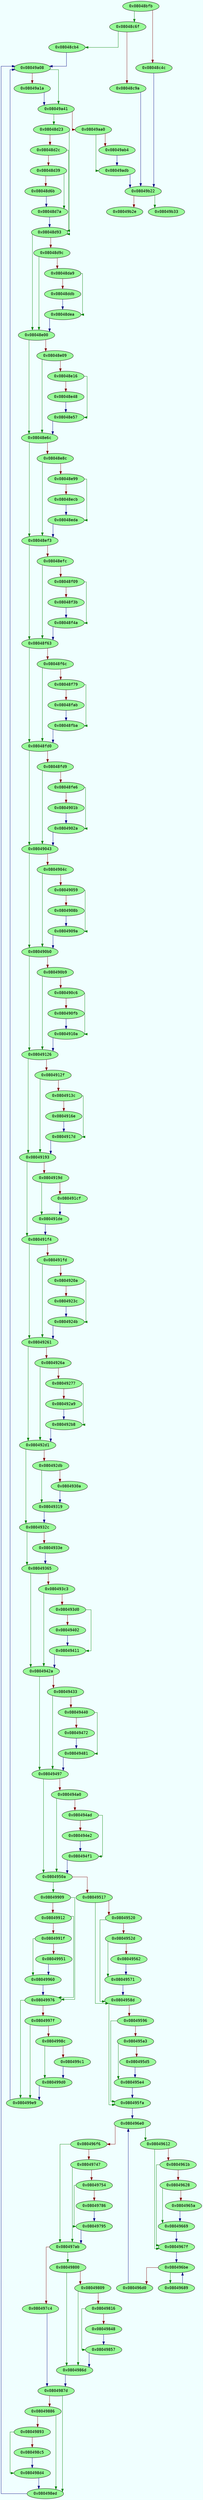 digraph code {
	graph [bgcolor=azure fontsize=8 fontname="Courier" splines="ortho"];
	node [fillcolor=gray style=filled];
	edge [arrowhead="normal"];
	"0x08048bfb" -> "0x08048c6f" [color="#007f00"];
	"0x08048bfb" -> "0x08048c4c" [color="#7f0000"];
	"0x08048bfb" [URL="main/0x08048bfb", fillcolor="palegreen",color="black", fontname="Courier",label="0x08048bfb"]
	"0x08048c4c" -> "0x08049b22" [color="#00007f"];
	"0x08048c4c" [URL="main/0x08048c4c", fillcolor="palegreen",color="black", fontname="Courier",label="0x08048c4c"]
	"0x08048c6f" -> "0x08048cb4" [color="#007f00"];
	"0x08048c6f" -> "0x08048c9a" [color="#7f0000"];
	"0x08048c6f" [URL="main/0x08048c6f", fillcolor="palegreen",color="black", fontname="Courier",label="0x08048c6f"]
	"0x08048c9a" -> "0x08049b22" [color="#00007f"];
	"0x08048c9a" [URL="main/0x08048c9a", fillcolor="palegreen",color="black", fontname="Courier",label="0x08048c9a"]
	"0x08048cb4" -> "0x08049a08" [color="#00007f"];
	"0x08048cb4" [URL="main/0x08048cb4", fillcolor="palegreen",color="black", fontname="Courier",label="0x08048cb4"]
	"0x08048d23" -> "0x08048d93" [color="#007f00"];
	"0x08048d23" -> "0x08048d2c" [color="#7f0000"];
	"0x08048d23" [URL="main/0x08048d23", fillcolor="palegreen",color="black", fontname="Courier",label="0x08048d23"]
	"0x08048d2c" -> "0x08048d93" [color="#007f00"];
	"0x08048d2c" -> "0x08048d39" [color="#7f0000"];
	"0x08048d2c" [URL="main/0x08048d2c", fillcolor="palegreen",color="black", fontname="Courier",label="0x08048d2c"]
	"0x08048d39" -> "0x08048d7a" [color="#007f00"];
	"0x08048d39" -> "0x08048d6b" [color="#7f0000"];
	"0x08048d39" [URL="main/0x08048d39", fillcolor="palegreen",color="black", fontname="Courier",label="0x08048d39"]
	"0x08048d6b" -> "0x08048d7a" [color="#00007f"];
	"0x08048d6b" [URL="main/0x08048d6b", fillcolor="palegreen",color="black", fontname="Courier",label="0x08048d6b"]
	"0x08048d7a" -> "0x08048d93" [color="#00007f"];
	"0x08048d7a" [URL="main/0x08048d7a", fillcolor="palegreen",color="black", fontname="Courier",label="0x08048d7a"]
	"0x08048d93" -> "0x08048e00" [color="#007f00"];
	"0x08048d93" -> "0x08048d9c" [color="#7f0000"];
	"0x08048d93" [URL="main/0x08048d93", fillcolor="palegreen",color="black", fontname="Courier",label="0x08048d93"]
	"0x08048d9c" -> "0x08048e00" [color="#007f00"];
	"0x08048d9c" -> "0x08048da9" [color="#7f0000"];
	"0x08048d9c" [URL="main/0x08048d9c", fillcolor="palegreen",color="black", fontname="Courier",label="0x08048d9c"]
	"0x08048da9" -> "0x08048dea" [color="#007f00"];
	"0x08048da9" -> "0x08048ddb" [color="#7f0000"];
	"0x08048da9" [URL="main/0x08048da9", fillcolor="palegreen",color="black", fontname="Courier",label="0x08048da9"]
	"0x08048ddb" -> "0x08048dea" [color="#00007f"];
	"0x08048ddb" [URL="main/0x08048ddb", fillcolor="palegreen",color="black", fontname="Courier",label="0x08048ddb"]
	"0x08048dea" -> "0x08048e00" [color="#00007f"];
	"0x08048dea" [URL="main/0x08048dea", fillcolor="palegreen",color="black", fontname="Courier",label="0x08048dea"]
	"0x08048e00" -> "0x08048e6c" [color="#007f00"];
	"0x08048e00" -> "0x08048e09" [color="#7f0000"];
	"0x08048e00" [URL="main/0x08048e00", fillcolor="palegreen",color="black", fontname="Courier",label="0x08048e00"]
	"0x08048e09" -> "0x08048e6c" [color="#007f00"];
	"0x08048e09" -> "0x08048e16" [color="#7f0000"];
	"0x08048e09" [URL="main/0x08048e09", fillcolor="palegreen",color="black", fontname="Courier",label="0x08048e09"]
	"0x08048e16" -> "0x08048e57" [color="#007f00"];
	"0x08048e16" -> "0x08048e48" [color="#7f0000"];
	"0x08048e16" [URL="main/0x08048e16", fillcolor="palegreen",color="black", fontname="Courier",label="0x08048e16"]
	"0x08048e48" -> "0x08048e57" [color="#00007f"];
	"0x08048e48" [URL="main/0x08048e48", fillcolor="palegreen",color="black", fontname="Courier",label="0x08048e48"]
	"0x08048e57" -> "0x08048e6c" [color="#00007f"];
	"0x08048e57" [URL="main/0x08048e57", fillcolor="palegreen",color="black", fontname="Courier",label="0x08048e57"]
	"0x08048e6c" -> "0x08048ef3" [color="#007f00"];
	"0x08048e6c" -> "0x08048e8c" [color="#7f0000"];
	"0x08048e6c" [URL="main/0x08048e6c", fillcolor="palegreen",color="black", fontname="Courier",label="0x08048e6c"]
	"0x08048e8c" -> "0x08048ef3" [color="#007f00"];
	"0x08048e8c" -> "0x08048e99" [color="#7f0000"];
	"0x08048e8c" [URL="main/0x08048e8c", fillcolor="palegreen",color="black", fontname="Courier",label="0x08048e8c"]
	"0x08048e99" -> "0x08048eda" [color="#007f00"];
	"0x08048e99" -> "0x08048ecb" [color="#7f0000"];
	"0x08048e99" [URL="main/0x08048e99", fillcolor="palegreen",color="black", fontname="Courier",label="0x08048e99"]
	"0x08048ecb" -> "0x08048eda" [color="#00007f"];
	"0x08048ecb" [URL="main/0x08048ecb", fillcolor="palegreen",color="black", fontname="Courier",label="0x08048ecb"]
	"0x08048eda" -> "0x08048ef3" [color="#00007f"];
	"0x08048eda" [URL="main/0x08048eda", fillcolor="palegreen",color="black", fontname="Courier",label="0x08048eda"]
	"0x08048ef3" -> "0x08048f63" [color="#007f00"];
	"0x08048ef3" -> "0x08048efc" [color="#7f0000"];
	"0x08048ef3" [URL="main/0x08048ef3", fillcolor="palegreen",color="black", fontname="Courier",label="0x08048ef3"]
	"0x08048efc" -> "0x08048f63" [color="#007f00"];
	"0x08048efc" -> "0x08048f09" [color="#7f0000"];
	"0x08048efc" [URL="main/0x08048efc", fillcolor="palegreen",color="black", fontname="Courier",label="0x08048efc"]
	"0x08048f09" -> "0x08048f4a" [color="#007f00"];
	"0x08048f09" -> "0x08048f3b" [color="#7f0000"];
	"0x08048f09" [URL="main/0x08048f09", fillcolor="palegreen",color="black", fontname="Courier",label="0x08048f09"]
	"0x08048f3b" -> "0x08048f4a" [color="#00007f"];
	"0x08048f3b" [URL="main/0x08048f3b", fillcolor="palegreen",color="black", fontname="Courier",label="0x08048f3b"]
	"0x08048f4a" -> "0x08048f63" [color="#00007f"];
	"0x08048f4a" [URL="main/0x08048f4a", fillcolor="palegreen",color="black", fontname="Courier",label="0x08048f4a"]
	"0x08048f63" -> "0x08048fd0" [color="#007f00"];
	"0x08048f63" -> "0x08048f6c" [color="#7f0000"];
	"0x08048f63" [URL="main/0x08048f63", fillcolor="palegreen",color="black", fontname="Courier",label="0x08048f63"]
	"0x08048f6c" -> "0x08048fd0" [color="#007f00"];
	"0x08048f6c" -> "0x08048f79" [color="#7f0000"];
	"0x08048f6c" [URL="main/0x08048f6c", fillcolor="palegreen",color="black", fontname="Courier",label="0x08048f6c"]
	"0x08048f79" -> "0x08048fba" [color="#007f00"];
	"0x08048f79" -> "0x08048fab" [color="#7f0000"];
	"0x08048f79" [URL="main/0x08048f79", fillcolor="palegreen",color="black", fontname="Courier",label="0x08048f79"]
	"0x08048fab" -> "0x08048fba" [color="#00007f"];
	"0x08048fab" [URL="main/0x08048fab", fillcolor="palegreen",color="black", fontname="Courier",label="0x08048fab"]
	"0x08048fba" -> "0x08048fd0" [color="#00007f"];
	"0x08048fba" [URL="main/0x08048fba", fillcolor="palegreen",color="black", fontname="Courier",label="0x08048fba"]
	"0x08048fd0" -> "0x08049043" [color="#007f00"];
	"0x08048fd0" -> "0x08048fd9" [color="#7f0000"];
	"0x08048fd0" [URL="main/0x08048fd0", fillcolor="palegreen",color="black", fontname="Courier",label="0x08048fd0"]
	"0x08048fd9" -> "0x08049043" [color="#007f00"];
	"0x08048fd9" -> "0x08048fe6" [color="#7f0000"];
	"0x08048fd9" [URL="main/0x08048fd9", fillcolor="palegreen",color="black", fontname="Courier",label="0x08048fd9"]
	"0x08048fe6" -> "0x0804902a" [color="#007f00"];
	"0x08048fe6" -> "0x0804901b" [color="#7f0000"];
	"0x08048fe6" [URL="main/0x08048fe6", fillcolor="palegreen",color="black", fontname="Courier",label="0x08048fe6"]
	"0x0804901b" -> "0x0804902a" [color="#00007f"];
	"0x0804901b" [URL="main/0x0804901b", fillcolor="palegreen",color="black", fontname="Courier",label="0x0804901b"]
	"0x0804902a" -> "0x08049043" [color="#00007f"];
	"0x0804902a" [URL="main/0x0804902a", fillcolor="palegreen",color="black", fontname="Courier",label="0x0804902a"]
	"0x08049043" -> "0x080490b0" [color="#007f00"];
	"0x08049043" -> "0x0804904c" [color="#7f0000"];
	"0x08049043" [URL="main/0x08049043", fillcolor="palegreen",color="black", fontname="Courier",label="0x08049043"]
	"0x0804904c" -> "0x080490b0" [color="#007f00"];
	"0x0804904c" -> "0x08049059" [color="#7f0000"];
	"0x0804904c" [URL="main/0x0804904c", fillcolor="palegreen",color="black", fontname="Courier",label="0x0804904c"]
	"0x08049059" -> "0x0804909a" [color="#007f00"];
	"0x08049059" -> "0x0804908b" [color="#7f0000"];
	"0x08049059" [URL="main/0x08049059", fillcolor="palegreen",color="black", fontname="Courier",label="0x08049059"]
	"0x0804908b" -> "0x0804909a" [color="#00007f"];
	"0x0804908b" [URL="main/0x0804908b", fillcolor="palegreen",color="black", fontname="Courier",label="0x0804908b"]
	"0x0804909a" -> "0x080490b0" [color="#00007f"];
	"0x0804909a" [URL="main/0x0804909a", fillcolor="palegreen",color="black", fontname="Courier",label="0x0804909a"]
	"0x080490b0" -> "0x08049126" [color="#007f00"];
	"0x080490b0" -> "0x080490b9" [color="#7f0000"];
	"0x080490b0" [URL="main/0x080490b0", fillcolor="palegreen",color="black", fontname="Courier",label="0x080490b0"]
	"0x080490b9" -> "0x08049126" [color="#007f00"];
	"0x080490b9" -> "0x080490c6" [color="#7f0000"];
	"0x080490b9" [URL="main/0x080490b9", fillcolor="palegreen",color="black", fontname="Courier",label="0x080490b9"]
	"0x080490c6" -> "0x0804910a" [color="#007f00"];
	"0x080490c6" -> "0x080490fb" [color="#7f0000"];
	"0x080490c6" [URL="main/0x080490c6", fillcolor="palegreen",color="black", fontname="Courier",label="0x080490c6"]
	"0x080490fb" -> "0x0804910a" [color="#00007f"];
	"0x080490fb" [URL="main/0x080490fb", fillcolor="palegreen",color="black", fontname="Courier",label="0x080490fb"]
	"0x0804910a" -> "0x08049126" [color="#00007f"];
	"0x0804910a" [URL="main/0x0804910a", fillcolor="palegreen",color="black", fontname="Courier",label="0x0804910a"]
	"0x08049126" -> "0x08049193" [color="#007f00"];
	"0x08049126" -> "0x0804912f" [color="#7f0000"];
	"0x08049126" [URL="main/0x08049126", fillcolor="palegreen",color="black", fontname="Courier",label="0x08049126"]
	"0x0804912f" -> "0x08049193" [color="#007f00"];
	"0x0804912f" -> "0x0804913c" [color="#7f0000"];
	"0x0804912f" [URL="main/0x0804912f", fillcolor="palegreen",color="black", fontname="Courier",label="0x0804912f"]
	"0x0804913c" -> "0x0804917d" [color="#007f00"];
	"0x0804913c" -> "0x0804916e" [color="#7f0000"];
	"0x0804913c" [URL="main/0x0804913c", fillcolor="palegreen",color="black", fontname="Courier",label="0x0804913c"]
	"0x0804916e" -> "0x0804917d" [color="#00007f"];
	"0x0804916e" [URL="main/0x0804916e", fillcolor="palegreen",color="black", fontname="Courier",label="0x0804916e"]
	"0x0804917d" -> "0x08049193" [color="#00007f"];
	"0x0804917d" [URL="main/0x0804917d", fillcolor="palegreen",color="black", fontname="Courier",label="0x0804917d"]
	"0x08049193" -> "0x080491f4" [color="#007f00"];
	"0x08049193" -> "0x0804919d" [color="#7f0000"];
	"0x08049193" [URL="main/0x08049193", fillcolor="palegreen",color="black", fontname="Courier",label="0x08049193"]
	"0x0804919d" -> "0x080491de" [color="#007f00"];
	"0x0804919d" -> "0x080491cf" [color="#7f0000"];
	"0x0804919d" [URL="main/0x0804919d", fillcolor="palegreen",color="black", fontname="Courier",label="0x0804919d"]
	"0x080491cf" -> "0x080491de" [color="#00007f"];
	"0x080491cf" [URL="main/0x080491cf", fillcolor="palegreen",color="black", fontname="Courier",label="0x080491cf"]
	"0x080491de" -> "0x080491f4" [color="#00007f"];
	"0x080491de" [URL="main/0x080491de", fillcolor="palegreen",color="black", fontname="Courier",label="0x080491de"]
	"0x080491f4" -> "0x08049261" [color="#007f00"];
	"0x080491f4" -> "0x080491fd" [color="#7f0000"];
	"0x080491f4" [URL="main/0x080491f4", fillcolor="palegreen",color="black", fontname="Courier",label="0x080491f4"]
	"0x080491fd" -> "0x08049261" [color="#007f00"];
	"0x080491fd" -> "0x0804920a" [color="#7f0000"];
	"0x080491fd" [URL="main/0x080491fd", fillcolor="palegreen",color="black", fontname="Courier",label="0x080491fd"]
	"0x0804920a" -> "0x0804924b" [color="#007f00"];
	"0x0804920a" -> "0x0804923c" [color="#7f0000"];
	"0x0804920a" [URL="main/0x0804920a", fillcolor="palegreen",color="black", fontname="Courier",label="0x0804920a"]
	"0x0804923c" -> "0x0804924b" [color="#00007f"];
	"0x0804923c" [URL="main/0x0804923c", fillcolor="palegreen",color="black", fontname="Courier",label="0x0804923c"]
	"0x0804924b" -> "0x08049261" [color="#00007f"];
	"0x0804924b" [URL="main/0x0804924b", fillcolor="palegreen",color="black", fontname="Courier",label="0x0804924b"]
	"0x08049261" -> "0x080492d1" [color="#007f00"];
	"0x08049261" -> "0x0804926a" [color="#7f0000"];
	"0x08049261" [URL="main/0x08049261", fillcolor="palegreen",color="black", fontname="Courier",label="0x08049261"]
	"0x0804926a" -> "0x080492d1" [color="#007f00"];
	"0x0804926a" -> "0x08049277" [color="#7f0000"];
	"0x0804926a" [URL="main/0x0804926a", fillcolor="palegreen",color="black", fontname="Courier",label="0x0804926a"]
	"0x08049277" -> "0x080492b8" [color="#007f00"];
	"0x08049277" -> "0x080492a9" [color="#7f0000"];
	"0x08049277" [URL="main/0x08049277", fillcolor="palegreen",color="black", fontname="Courier",label="0x08049277"]
	"0x080492a9" -> "0x080492b8" [color="#00007f"];
	"0x080492a9" [URL="main/0x080492a9", fillcolor="palegreen",color="black", fontname="Courier",label="0x080492a9"]
	"0x080492b8" -> "0x080492d1" [color="#00007f"];
	"0x080492b8" [URL="main/0x080492b8", fillcolor="palegreen",color="black", fontname="Courier",label="0x080492b8"]
	"0x080492d1" -> "0x0804932c" [color="#007f00"];
	"0x080492d1" -> "0x080492db" [color="#7f0000"];
	"0x080492d1" [URL="main/0x080492d1", fillcolor="palegreen",color="black", fontname="Courier",label="0x080492d1"]
	"0x080492db" -> "0x08049319" [color="#007f00"];
	"0x080492db" -> "0x0804930a" [color="#7f0000"];
	"0x080492db" [URL="main/0x080492db", fillcolor="palegreen",color="black", fontname="Courier",label="0x080492db"]
	"0x0804930a" -> "0x08049319" [color="#00007f"];
	"0x0804930a" [URL="main/0x0804930a", fillcolor="palegreen",color="black", fontname="Courier",label="0x0804930a"]
	"0x08049319" -> "0x0804932c" [color="#00007f"];
	"0x08049319" [URL="main/0x08049319", fillcolor="palegreen",color="black", fontname="Courier",label="0x08049319"]
	"0x0804932c" -> "0x08049365" [color="#007f00"];
	"0x0804932c" -> "0x0804933e" [color="#7f0000"];
	"0x0804932c" [URL="main/0x0804932c", fillcolor="palegreen",color="black", fontname="Courier",label="0x0804932c"]
	"0x0804933e" -> "0x08049365" [color="#00007f"];
	"0x0804933e" [URL="main/0x0804933e", fillcolor="palegreen",color="black", fontname="Courier",label="0x0804933e"]
	"0x08049365" -> "0x0804942a" [color="#007f00"];
	"0x08049365" -> "0x080493c3" [color="#7f0000"];
	"0x08049365" [URL="main/0x08049365", fillcolor="palegreen",color="black", fontname="Courier",label="0x08049365"]
	"0x080493c3" -> "0x0804942a" [color="#007f00"];
	"0x080493c3" -> "0x080493d0" [color="#7f0000"];
	"0x080493c3" [URL="main/0x080493c3", fillcolor="palegreen",color="black", fontname="Courier",label="0x080493c3"]
	"0x080493d0" -> "0x08049411" [color="#007f00"];
	"0x080493d0" -> "0x08049402" [color="#7f0000"];
	"0x080493d0" [URL="main/0x080493d0", fillcolor="palegreen",color="black", fontname="Courier",label="0x080493d0"]
	"0x08049402" -> "0x08049411" [color="#00007f"];
	"0x08049402" [URL="main/0x08049402", fillcolor="palegreen",color="black", fontname="Courier",label="0x08049402"]
	"0x08049411" -> "0x0804942a" [color="#00007f"];
	"0x08049411" [URL="main/0x08049411", fillcolor="palegreen",color="black", fontname="Courier",label="0x08049411"]
	"0x0804942a" -> "0x08049497" [color="#007f00"];
	"0x0804942a" -> "0x08049433" [color="#7f0000"];
	"0x0804942a" [URL="main/0x0804942a", fillcolor="palegreen",color="black", fontname="Courier",label="0x0804942a"]
	"0x08049433" -> "0x08049497" [color="#007f00"];
	"0x08049433" -> "0x08049440" [color="#7f0000"];
	"0x08049433" [URL="main/0x08049433", fillcolor="palegreen",color="black", fontname="Courier",label="0x08049433"]
	"0x08049440" -> "0x08049481" [color="#007f00"];
	"0x08049440" -> "0x08049472" [color="#7f0000"];
	"0x08049440" [URL="main/0x08049440", fillcolor="palegreen",color="black", fontname="Courier",label="0x08049440"]
	"0x08049472" -> "0x08049481" [color="#00007f"];
	"0x08049472" [URL="main/0x08049472", fillcolor="palegreen",color="black", fontname="Courier",label="0x08049472"]
	"0x08049481" -> "0x08049497" [color="#00007f"];
	"0x08049481" [URL="main/0x08049481", fillcolor="palegreen",color="black", fontname="Courier",label="0x08049481"]
	"0x08049497" -> "0x0804950a" [color="#007f00"];
	"0x08049497" -> "0x080494a0" [color="#7f0000"];
	"0x08049497" [URL="main/0x08049497", fillcolor="palegreen",color="black", fontname="Courier",label="0x08049497"]
	"0x080494a0" -> "0x0804950a" [color="#007f00"];
	"0x080494a0" -> "0x080494ad" [color="#7f0000"];
	"0x080494a0" [URL="main/0x080494a0", fillcolor="palegreen",color="black", fontname="Courier",label="0x080494a0"]
	"0x080494ad" -> "0x080494f1" [color="#007f00"];
	"0x080494ad" -> "0x080494e2" [color="#7f0000"];
	"0x080494ad" [URL="main/0x080494ad", fillcolor="palegreen",color="black", fontname="Courier",label="0x080494ad"]
	"0x080494e2" -> "0x080494f1" [color="#00007f"];
	"0x080494e2" [URL="main/0x080494e2", fillcolor="palegreen",color="black", fontname="Courier",label="0x080494e2"]
	"0x080494f1" -> "0x0804950a" [color="#00007f"];
	"0x080494f1" [URL="main/0x080494f1", fillcolor="palegreen",color="black", fontname="Courier",label="0x080494f1"]
	"0x0804950a" -> "0x08049909" [color="#007f00"];
	"0x0804950a" -> "0x08049517" [color="#7f0000"];
	"0x0804950a" [URL="main/0x0804950a", fillcolor="palegreen",color="black", fontname="Courier",label="0x0804950a"]
	"0x08049517" -> "0x0804958d" [color="#007f00"];
	"0x08049517" -> "0x08049520" [color="#7f0000"];
	"0x08049517" [URL="main/0x08049517", fillcolor="palegreen",color="black", fontname="Courier",label="0x08049517"]
	"0x08049520" -> "0x0804958d" [color="#007f00"];
	"0x08049520" -> "0x0804952d" [color="#7f0000"];
	"0x08049520" [URL="main/0x08049520", fillcolor="palegreen",color="black", fontname="Courier",label="0x08049520"]
	"0x0804952d" -> "0x08049571" [color="#007f00"];
	"0x0804952d" -> "0x08049562" [color="#7f0000"];
	"0x0804952d" [URL="main/0x0804952d", fillcolor="palegreen",color="black", fontname="Courier",label="0x0804952d"]
	"0x08049562" -> "0x08049571" [color="#00007f"];
	"0x08049562" [URL="main/0x08049562", fillcolor="palegreen",color="black", fontname="Courier",label="0x08049562"]
	"0x08049571" -> "0x0804958d" [color="#00007f"];
	"0x08049571" [URL="main/0x08049571", fillcolor="palegreen",color="black", fontname="Courier",label="0x08049571"]
	"0x0804958d" -> "0x080495fa" [color="#007f00"];
	"0x0804958d" -> "0x08049596" [color="#7f0000"];
	"0x0804958d" [URL="main/0x0804958d", fillcolor="palegreen",color="black", fontname="Courier",label="0x0804958d"]
	"0x08049596" -> "0x080495fa" [color="#007f00"];
	"0x08049596" -> "0x080495a3" [color="#7f0000"];
	"0x08049596" [URL="main/0x08049596", fillcolor="palegreen",color="black", fontname="Courier",label="0x08049596"]
	"0x080495a3" -> "0x080495e4" [color="#007f00"];
	"0x080495a3" -> "0x080495d5" [color="#7f0000"];
	"0x080495a3" [URL="main/0x080495a3", fillcolor="palegreen",color="black", fontname="Courier",label="0x080495a3"]
	"0x080495d5" -> "0x080495e4" [color="#00007f"];
	"0x080495d5" [URL="main/0x080495d5", fillcolor="palegreen",color="black", fontname="Courier",label="0x080495d5"]
	"0x080495e4" -> "0x080495fa" [color="#00007f"];
	"0x080495e4" [URL="main/0x080495e4", fillcolor="palegreen",color="black", fontname="Courier",label="0x080495e4"]
	"0x080495fa" -> "0x080496e0" [color="#00007f"];
	"0x080495fa" [URL="main/0x080495fa", fillcolor="palegreen",color="black", fontname="Courier",label="0x080495fa"]
	"0x08049612" -> "0x0804967f" [color="#007f00"];
	"0x08049612" -> "0x0804961b" [color="#7f0000"];
	"0x08049612" [URL="main/0x08049612", fillcolor="palegreen",color="black", fontname="Courier",label="0x08049612"]
	"0x0804961b" -> "0x0804967f" [color="#007f00"];
	"0x0804961b" -> "0x08049628" [color="#7f0000"];
	"0x0804961b" [URL="main/0x0804961b", fillcolor="palegreen",color="black", fontname="Courier",label="0x0804961b"]
	"0x08049628" -> "0x08049669" [color="#007f00"];
	"0x08049628" -> "0x0804965a" [color="#7f0000"];
	"0x08049628" [URL="main/0x08049628", fillcolor="palegreen",color="black", fontname="Courier",label="0x08049628"]
	"0x0804965a" -> "0x08049669" [color="#00007f"];
	"0x0804965a" [URL="main/0x0804965a", fillcolor="palegreen",color="black", fontname="Courier",label="0x0804965a"]
	"0x08049669" -> "0x0804967f" [color="#00007f"];
	"0x08049669" [URL="main/0x08049669", fillcolor="palegreen",color="black", fontname="Courier",label="0x08049669"]
	"0x0804967f" -> "0x080496be" [color="#00007f"];
	"0x0804967f" [URL="main/0x0804967f", fillcolor="palegreen",color="black", fontname="Courier",label="0x0804967f"]
	"0x08049689" -> "0x080496be" [color="#00007f"];
	"0x08049689" [URL="main/0x08049689", fillcolor="palegreen",color="black", fontname="Courier",label="0x08049689"]
	"0x080496be" -> "0x08049689" [color="#007f00"];
	"0x080496be" -> "0x080496d0" [color="#7f0000"];
	"0x080496be" [URL="main/0x080496be", fillcolor="palegreen",color="black", fontname="Courier",label="0x080496be"]
	"0x080496d0" -> "0x080496e0" [color="#00007f"];
	"0x080496d0" [URL="main/0x080496d0", fillcolor="palegreen",color="black", fontname="Courier",label="0x080496d0"]
	"0x080496e0" -> "0x08049612" [color="#007f00"];
	"0x080496e0" -> "0x080496f6" [color="#7f0000"];
	"0x080496e0" [URL="main/0x080496e0", fillcolor="palegreen",color="black", fontname="Courier",label="0x080496e0"]
	"0x080496f6" -> "0x080497ab" [color="#007f00"];
	"0x080496f6" -> "0x08049747" [color="#7f0000"];
	"0x080496f6" [URL="main/0x080496f6", fillcolor="palegreen",color="black", fontname="Courier",label="0x080496f6"]
	"0x08049747" -> "0x080497ab" [color="#007f00"];
	"0x08049747" -> "0x08049754" [color="#7f0000"];
	"0x08049747" [URL="main/0x08049747", fillcolor="palegreen",color="black", fontname="Courier",label="0x08049747"]
	"0x08049754" -> "0x08049795" [color="#007f00"];
	"0x08049754" -> "0x08049786" [color="#7f0000"];
	"0x08049754" [URL="main/0x08049754", fillcolor="palegreen",color="black", fontname="Courier",label="0x08049754"]
	"0x08049786" -> "0x08049795" [color="#00007f"];
	"0x08049786" [URL="main/0x08049786", fillcolor="palegreen",color="black", fontname="Courier",label="0x08049786"]
	"0x08049795" -> "0x080497ab" [color="#00007f"];
	"0x08049795" [URL="main/0x08049795", fillcolor="palegreen",color="black", fontname="Courier",label="0x08049795"]
	"0x080497ab" -> "0x08049800" [color="#007f00"];
	"0x080497ab" -> "0x080497c4" [color="#7f0000"];
	"0x080497ab" [URL="main/0x080497ab", fillcolor="palegreen",color="black", fontname="Courier",label="0x080497ab"]
	"0x080497c4" -> "0x0804987d" [color="#00007f"];
	"0x080497c4" [URL="main/0x080497c4", fillcolor="palegreen",color="black", fontname="Courier",label="0x080497c4"]
	"0x08049800" -> "0x0804986d" [color="#007f00"];
	"0x08049800" -> "0x08049809" [color="#7f0000"];
	"0x08049800" [URL="main/0x08049800", fillcolor="palegreen",color="black", fontname="Courier",label="0x08049800"]
	"0x08049809" -> "0x0804986d" [color="#007f00"];
	"0x08049809" -> "0x08049816" [color="#7f0000"];
	"0x08049809" [URL="main/0x08049809", fillcolor="palegreen",color="black", fontname="Courier",label="0x08049809"]
	"0x08049816" -> "0x08049857" [color="#007f00"];
	"0x08049816" -> "0x08049848" [color="#7f0000"];
	"0x08049816" [URL="main/0x08049816", fillcolor="palegreen",color="black", fontname="Courier",label="0x08049816"]
	"0x08049848" -> "0x08049857" [color="#00007f"];
	"0x08049848" [URL="main/0x08049848", fillcolor="palegreen",color="black", fontname="Courier",label="0x08049848"]
	"0x08049857" -> "0x0804986d" [color="#00007f"];
	"0x08049857" [URL="main/0x08049857", fillcolor="palegreen",color="black", fontname="Courier",label="0x08049857"]
	"0x0804986d" -> "0x0804987d" [color="#00007f"];
	"0x0804986d" [URL="main/0x0804986d", fillcolor="palegreen",color="black", fontname="Courier",label="0x0804986d"]
	"0x0804987d" -> "0x080498ed" [color="#007f00"];
	"0x0804987d" -> "0x08049886" [color="#7f0000"];
	"0x0804987d" [URL="main/0x0804987d", fillcolor="palegreen",color="black", fontname="Courier",label="0x0804987d"]
	"0x08049886" -> "0x080498ed" [color="#007f00"];
	"0x08049886" -> "0x08049893" [color="#7f0000"];
	"0x08049886" [URL="main/0x08049886", fillcolor="palegreen",color="black", fontname="Courier",label="0x08049886"]
	"0x08049893" -> "0x080498d4" [color="#007f00"];
	"0x08049893" -> "0x080498c5" [color="#7f0000"];
	"0x08049893" [URL="main/0x08049893", fillcolor="palegreen",color="black", fontname="Courier",label="0x08049893"]
	"0x080498c5" -> "0x080498d4" [color="#00007f"];
	"0x080498c5" [URL="main/0x080498c5", fillcolor="palegreen",color="black", fontname="Courier",label="0x080498c5"]
	"0x080498d4" -> "0x080498ed" [color="#00007f"];
	"0x080498d4" [URL="main/0x080498d4", fillcolor="palegreen",color="black", fontname="Courier",label="0x080498d4"]
	"0x080498ed" -> "0x08049a08" [color="#00007f"];
	"0x080498ed" [URL="main/0x080498ed", fillcolor="palegreen",color="black", fontname="Courier",label="0x080498ed"]
	"0x08049909" -> "0x08049976" [color="#007f00"];
	"0x08049909" -> "0x08049912" [color="#7f0000"];
	"0x08049909" [URL="main/0x08049909", fillcolor="palegreen",color="black", fontname="Courier",label="0x08049909"]
	"0x08049912" -> "0x08049976" [color="#007f00"];
	"0x08049912" -> "0x0804991f" [color="#7f0000"];
	"0x08049912" [URL="main/0x08049912", fillcolor="palegreen",color="black", fontname="Courier",label="0x08049912"]
	"0x0804991f" -> "0x08049960" [color="#007f00"];
	"0x0804991f" -> "0x08049951" [color="#7f0000"];
	"0x0804991f" [URL="main/0x0804991f", fillcolor="palegreen",color="black", fontname="Courier",label="0x0804991f"]
	"0x08049951" -> "0x08049960" [color="#00007f"];
	"0x08049951" [URL="main/0x08049951", fillcolor="palegreen",color="black", fontname="Courier",label="0x08049951"]
	"0x08049960" -> "0x08049976" [color="#00007f"];
	"0x08049960" [URL="main/0x08049960", fillcolor="palegreen",color="black", fontname="Courier",label="0x08049960"]
	"0x08049976" -> "0x080499e9" [color="#007f00"];
	"0x08049976" -> "0x0804997f" [color="#7f0000"];
	"0x08049976" [URL="main/0x08049976", fillcolor="palegreen",color="black", fontname="Courier",label="0x08049976"]
	"0x0804997f" -> "0x080499e9" [color="#007f00"];
	"0x0804997f" -> "0x0804998c" [color="#7f0000"];
	"0x0804997f" [URL="main/0x0804997f", fillcolor="palegreen",color="black", fontname="Courier",label="0x0804997f"]
	"0x0804998c" -> "0x080499d0" [color="#007f00"];
	"0x0804998c" -> "0x080499c1" [color="#7f0000"];
	"0x0804998c" [URL="main/0x0804998c", fillcolor="palegreen",color="black", fontname="Courier",label="0x0804998c"]
	"0x080499c1" -> "0x080499d0" [color="#00007f"];
	"0x080499c1" [URL="main/0x080499c1", fillcolor="palegreen",color="black", fontname="Courier",label="0x080499c1"]
	"0x080499d0" -> "0x080499e9" [color="#00007f"];
	"0x080499d0" [URL="main/0x080499d0", fillcolor="palegreen",color="black", fontname="Courier",label="0x080499d0"]
	"0x080499e9" -> "0x08049a08" [color="#00007f"];
	"0x080499e9" [URL="main/0x080499e9", fillcolor="palegreen",color="black", fontname="Courier",label="0x080499e9"]
	"0x08049a08" -> "0x08049a41" [color="#007f00"];
	"0x08049a08" -> "0x08049a1a" [color="#7f0000"];
	"0x08049a08" [URL="main/0x08049a08", fillcolor="palegreen",color="black", fontname="Courier",label="0x08049a08"]
	"0x08049a1a" -> "0x08049a41" [color="#00007f"];
	"0x08049a1a" [URL="main/0x08049a1a", fillcolor="palegreen",color="black", fontname="Courier",label="0x08049a1a"]
	"0x08049a41" -> "0x08048d23" [color="#007f00"];
	"0x08049a41" -> "0x08049aa0" [color="#7f0000"];
	"0x08049a41" [URL="main/0x08049a41", fillcolor="palegreen",color="black", fontname="Courier",label="0x08049a41"]
	"0x08049aa0" -> "0x08049adb" [color="#007f00"];
	"0x08049aa0" -> "0x08049ab4" [color="#7f0000"];
	"0x08049aa0" [URL="main/0x08049aa0", fillcolor="palegreen",color="black", fontname="Courier",label="0x08049aa0"]
	"0x08049ab4" -> "0x08049adb" [color="#00007f"];
	"0x08049ab4" [URL="main/0x08049ab4", fillcolor="palegreen",color="black", fontname="Courier",label="0x08049ab4"]
	"0x08049adb" -> "0x08049b22" [color="#00007f"];
	"0x08049adb" [URL="main/0x08049adb", fillcolor="palegreen",color="black", fontname="Courier",label="0x08049adb"]
	"0x08049b22" -> "0x08049b33" [color="#007f00"];
	"0x08049b22" -> "0x08049b2e" [color="#7f0000"];
	"0x08049b22" [URL="main/0x08049b22", fillcolor="palegreen",color="black", fontname="Courier",label="0x08049b22"]
	"0x08049b2e" [URL="main/0x08049b2e", fillcolor="palegreen",color="black", fontname="Courier",label="0x08049b2e"]
	"0x08049b33" [URL="main/0x08049b33", fillcolor="palegreen",color="black", fontname="Courier",label="0x08049b33"]
}
